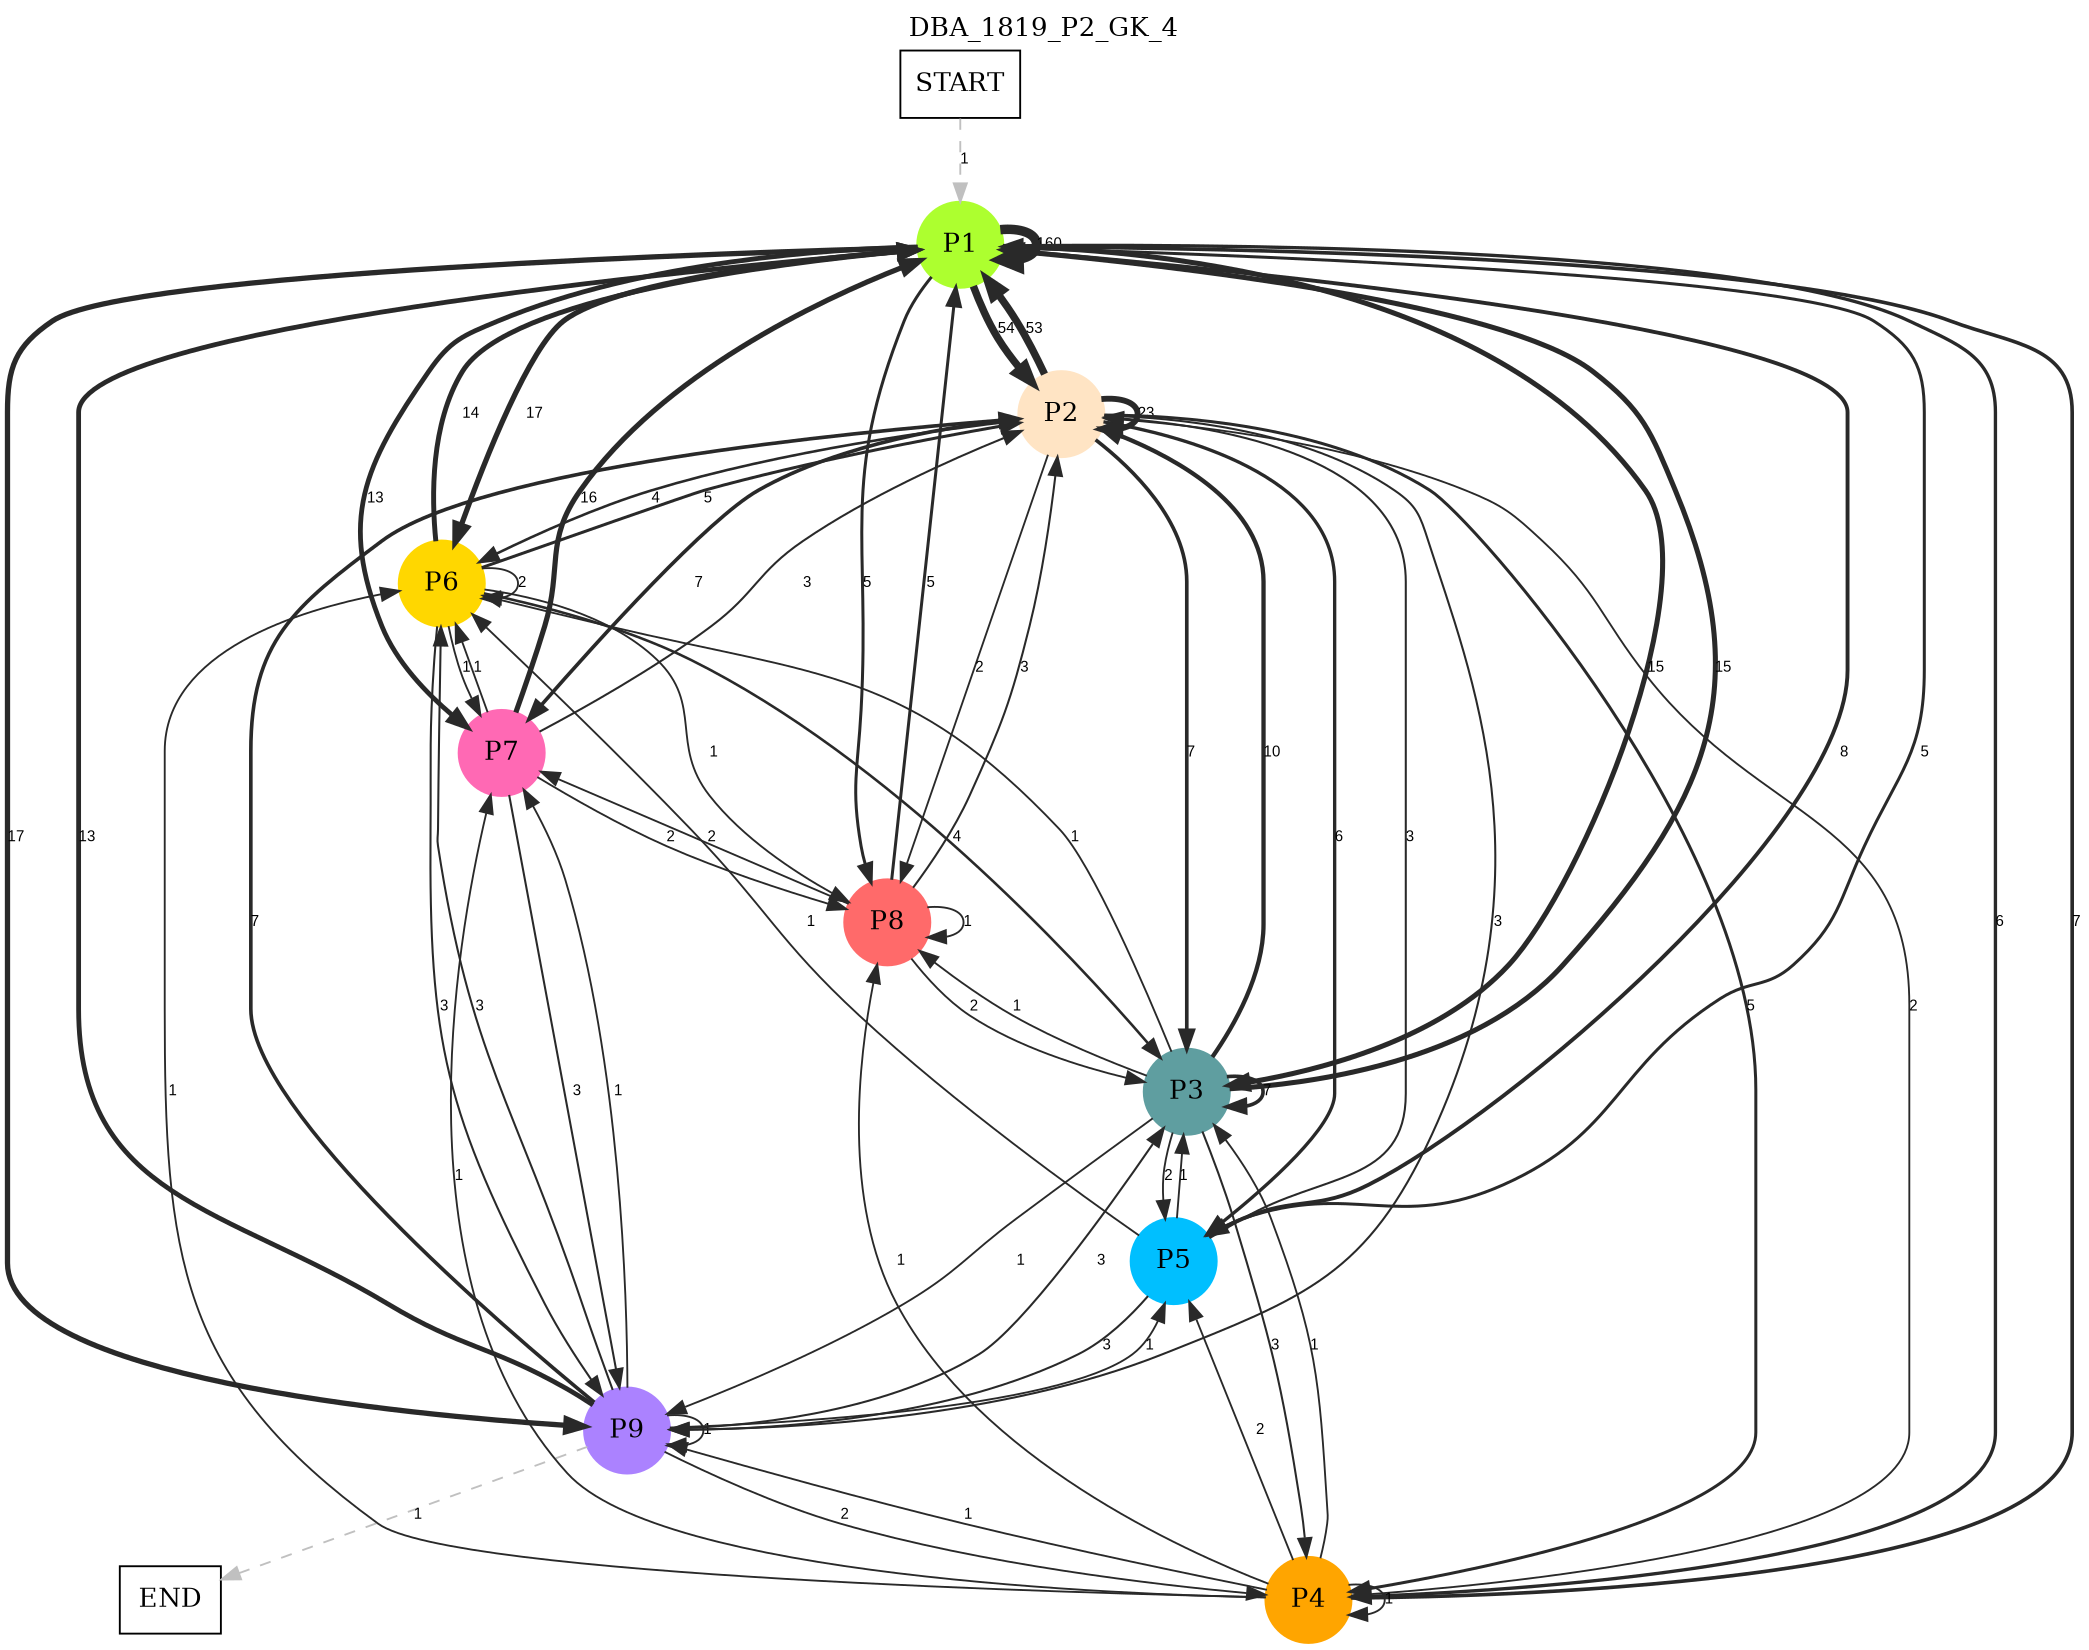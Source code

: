 digraph DBA_1819_P2_GK_4 {
	labelloc="t";
	label=DBA_1819_P2_GK_4;
	dpi = 150
	size="16,11!";
	margin = 0;
"START" [shape=box, fillcolor=white, style=filled, color=black]
"P1" [shape=circle, color=greenyellow, style=filled]
"P2" [shape=circle, color=bisque, style=filled]
"P9" [shape=circle, color=mediumpurple1, style=filled]
"P3" [shape=circle, color=cadetblue, style=filled]
"P4" [shape=circle, color=orange, style=filled]
"P8" [shape=circle, color=indianred1, style=filled]
"P7" [shape=circle, color=hotpink, style=filled]
"P5" [shape=circle, color=deepskyblue, style=filled]
"P6" [shape=circle, color=gold, style=filled]
"END" [shape=box, fillcolor=white, style=filled, color=black]
"START" -> "P1" [ style = dashed color=grey label ="1" labelfloat=false fontname="Arial" fontsize=8]

"P1" -> "P1" [ color=grey16 penwidth = "5.07517381523383"label ="160" labelfloat=false fontname="Arial" fontsize=8]

"P1" -> "P2" [ color=grey16 penwidth = "3.98898404656427"label ="54" labelfloat=false fontname="Arial" fontsize=8]

"P1" -> "P9" [ color=grey16 penwidth = "2.83321334405622"label ="17" labelfloat=false fontname="Arial" fontsize=8]

"P1" -> "P3" [ color=grey16 penwidth = "2.70805020110221"label ="15" labelfloat=false fontname="Arial" fontsize=8]

"P1" -> "P4" [ color=grey16 penwidth = "1.79175946922805"label ="6" labelfloat=false fontname="Arial" fontsize=8]

"P1" -> "P8" [ color=grey16 penwidth = "1.6094379124341"label ="5" labelfloat=false fontname="Arial" fontsize=8]

"P1" -> "P7" [ color=grey16 penwidth = "2.56494935746154"label ="13" labelfloat=false fontname="Arial" fontsize=8]

"P1" -> "P5" [ color=grey16 penwidth = "1.6094379124341"label ="5" labelfloat=false fontname="Arial" fontsize=8]

"P1" -> "P6" [ color=grey16 penwidth = "2.83321334405622"label ="17" labelfloat=false fontname="Arial" fontsize=8]

"P2" -> "P1" [ color=grey16 penwidth = "3.97029191355212"label ="53" labelfloat=false fontname="Arial" fontsize=8]

"P2" -> "P2" [ color=grey16 penwidth = "3.13549421592915"label ="23" labelfloat=false fontname="Arial" fontsize=8]

"P2" -> "P9" [ color=grey16 penwidth = "1.09861228866811"label ="3" labelfloat=false fontname="Arial" fontsize=8]

"P2" -> "P3" [ color=grey16 penwidth = "1.94591014905531"label ="7" labelfloat=false fontname="Arial" fontsize=8]

"P2" -> "P4" [ color=grey16 penwidth = "1.6094379124341"label ="5" labelfloat=false fontname="Arial" fontsize=8]

"P2" -> "P8" [ color=grey16 penwidth = "1"label ="2" labelfloat=false fontname="Arial" fontsize=8]

"P2" -> "P7" [ color=grey16 penwidth = "1.94591014905531"label ="7" labelfloat=false fontname="Arial" fontsize=8]

"P2" -> "P5" [ color=grey16 penwidth = "1.79175946922805"label ="6" labelfloat=false fontname="Arial" fontsize=8]

"P2" -> "P6" [ color=grey16 penwidth = "1.38629436111989"label ="4" labelfloat=false fontname="Arial" fontsize=8]

"P9" -> "P1" [ color=grey16 penwidth = "2.56494935746154"label ="13" labelfloat=false fontname="Arial" fontsize=8]

"P9" -> "P2" [ color=grey16 penwidth = "1.94591014905531"label ="7" labelfloat=false fontname="Arial" fontsize=8]

"P9" -> "P9" [ color=grey16 penwidth = "1"label ="1" labelfloat=false fontname="Arial" fontsize=8]

"P9" -> "P3" [ color=grey16 penwidth = "1.09861228866811"label ="3" labelfloat=false fontname="Arial" fontsize=8]

"P9" -> "P4" [ color=grey16 penwidth = "1"label ="2" labelfloat=false fontname="Arial" fontsize=8]

"P9" -> "P7" [ color=grey16 penwidth = "1"label ="1" labelfloat=false fontname="Arial" fontsize=8]

"P9" -> "P5" [ color=grey16 penwidth = "1"label ="1" labelfloat=false fontname="Arial" fontsize=8]

"P9" -> "P6" [ color=grey16 penwidth = "1.09861228866811"label ="3" labelfloat=false fontname="Arial" fontsize=8]

"P9" -> "END" [ style = dashed color=grey label ="1" labelfloat=false fontname="Arial" fontsize=8]

"P3" -> "P1" [ color=grey16 penwidth = "2.70805020110221"label ="15" labelfloat=false fontname="Arial" fontsize=8]

"P3" -> "P2" [ color=grey16 penwidth = "2.30258509299405"label ="10" labelfloat=false fontname="Arial" fontsize=8]

"P3" -> "P9" [ color=grey16 penwidth = "1"label ="1" labelfloat=false fontname="Arial" fontsize=8]

"P3" -> "P3" [ color=grey16 penwidth = "1.94591014905531"label ="7" labelfloat=false fontname="Arial" fontsize=8]

"P3" -> "P4" [ color=grey16 penwidth = "1.09861228866811"label ="3" labelfloat=false fontname="Arial" fontsize=8]

"P3" -> "P8" [ color=grey16 penwidth = "1"label ="1" labelfloat=false fontname="Arial" fontsize=8]

"P3" -> "P5" [ color=grey16 penwidth = "1"label ="2" labelfloat=false fontname="Arial" fontsize=8]

"P3" -> "P6" [ color=grey16 penwidth = "1"label ="1" labelfloat=false fontname="Arial" fontsize=8]

"P4" -> "P1" [ color=grey16 penwidth = "1.94591014905531"label ="7" labelfloat=false fontname="Arial" fontsize=8]

"P4" -> "P2" [ color=grey16 penwidth = "1"label ="2" labelfloat=false fontname="Arial" fontsize=8]

"P4" -> "P9" [ color=grey16 penwidth = "1"label ="1" labelfloat=false fontname="Arial" fontsize=8]

"P4" -> "P3" [ color=grey16 penwidth = "1"label ="1" labelfloat=false fontname="Arial" fontsize=8]

"P4" -> "P4" [ color=grey16 penwidth = "1"label ="1" labelfloat=false fontname="Arial" fontsize=8]

"P4" -> "P8" [ color=grey16 penwidth = "1"label ="1" labelfloat=false fontname="Arial" fontsize=8]

"P4" -> "P7" [ color=grey16 penwidth = "1"label ="1" labelfloat=false fontname="Arial" fontsize=8]

"P4" -> "P5" [ color=grey16 penwidth = "1"label ="2" labelfloat=false fontname="Arial" fontsize=8]

"P4" -> "P6" [ color=grey16 penwidth = "1"label ="1" labelfloat=false fontname="Arial" fontsize=8]

"P8" -> "P1" [ color=grey16 penwidth = "1.6094379124341"label ="5" labelfloat=false fontname="Arial" fontsize=8]

"P8" -> "P2" [ color=grey16 penwidth = "1.09861228866811"label ="3" labelfloat=false fontname="Arial" fontsize=8]

"P8" -> "P3" [ color=grey16 penwidth = "1"label ="2" labelfloat=false fontname="Arial" fontsize=8]

"P8" -> "P8" [ color=grey16 penwidth = "1"label ="1" labelfloat=false fontname="Arial" fontsize=8]

"P8" -> "P7" [ color=grey16 penwidth = "1"label ="2" labelfloat=false fontname="Arial" fontsize=8]

"P7" -> "P1" [ color=grey16 penwidth = "2.77258872223978"label ="16" labelfloat=false fontname="Arial" fontsize=8]

"P7" -> "P2" [ color=grey16 penwidth = "1.09861228866811"label ="3" labelfloat=false fontname="Arial" fontsize=8]

"P7" -> "P9" [ color=grey16 penwidth = "1.09861228866811"label ="3" labelfloat=false fontname="Arial" fontsize=8]

"P7" -> "P8" [ color=grey16 penwidth = "1"label ="2" labelfloat=false fontname="Arial" fontsize=8]

"P7" -> "P6" [ color=grey16 penwidth = "1"label ="1" labelfloat=false fontname="Arial" fontsize=8]

"P5" -> "P1" [ color=grey16 penwidth = "2.07944154167984"label ="8" labelfloat=false fontname="Arial" fontsize=8]

"P5" -> "P2" [ color=grey16 penwidth = "1.09861228866811"label ="3" labelfloat=false fontname="Arial" fontsize=8]

"P5" -> "P9" [ color=grey16 penwidth = "1.09861228866811"label ="3" labelfloat=false fontname="Arial" fontsize=8]

"P5" -> "P3" [ color=grey16 penwidth = "1"label ="1" labelfloat=false fontname="Arial" fontsize=8]

"P5" -> "P6" [ color=grey16 penwidth = "1"label ="1" labelfloat=false fontname="Arial" fontsize=8]

"P6" -> "P1" [ color=grey16 penwidth = "2.63905732961526"label ="14" labelfloat=false fontname="Arial" fontsize=8]

"P6" -> "P2" [ color=grey16 penwidth = "1.6094379124341"label ="5" labelfloat=false fontname="Arial" fontsize=8]

"P6" -> "P9" [ color=grey16 penwidth = "1.09861228866811"label ="3" labelfloat=false fontname="Arial" fontsize=8]

"P6" -> "P3" [ color=grey16 penwidth = "1.38629436111989"label ="4" labelfloat=false fontname="Arial" fontsize=8]

"P6" -> "P8" [ color=grey16 penwidth = "1"label ="1" labelfloat=false fontname="Arial" fontsize=8]

"P6" -> "P7" [ color=grey16 penwidth = "1"label ="1" labelfloat=false fontname="Arial" fontsize=8]

"P6" -> "P6" [ color=grey16 penwidth = "1"label ="2" labelfloat=false fontname="Arial" fontsize=8]

}

